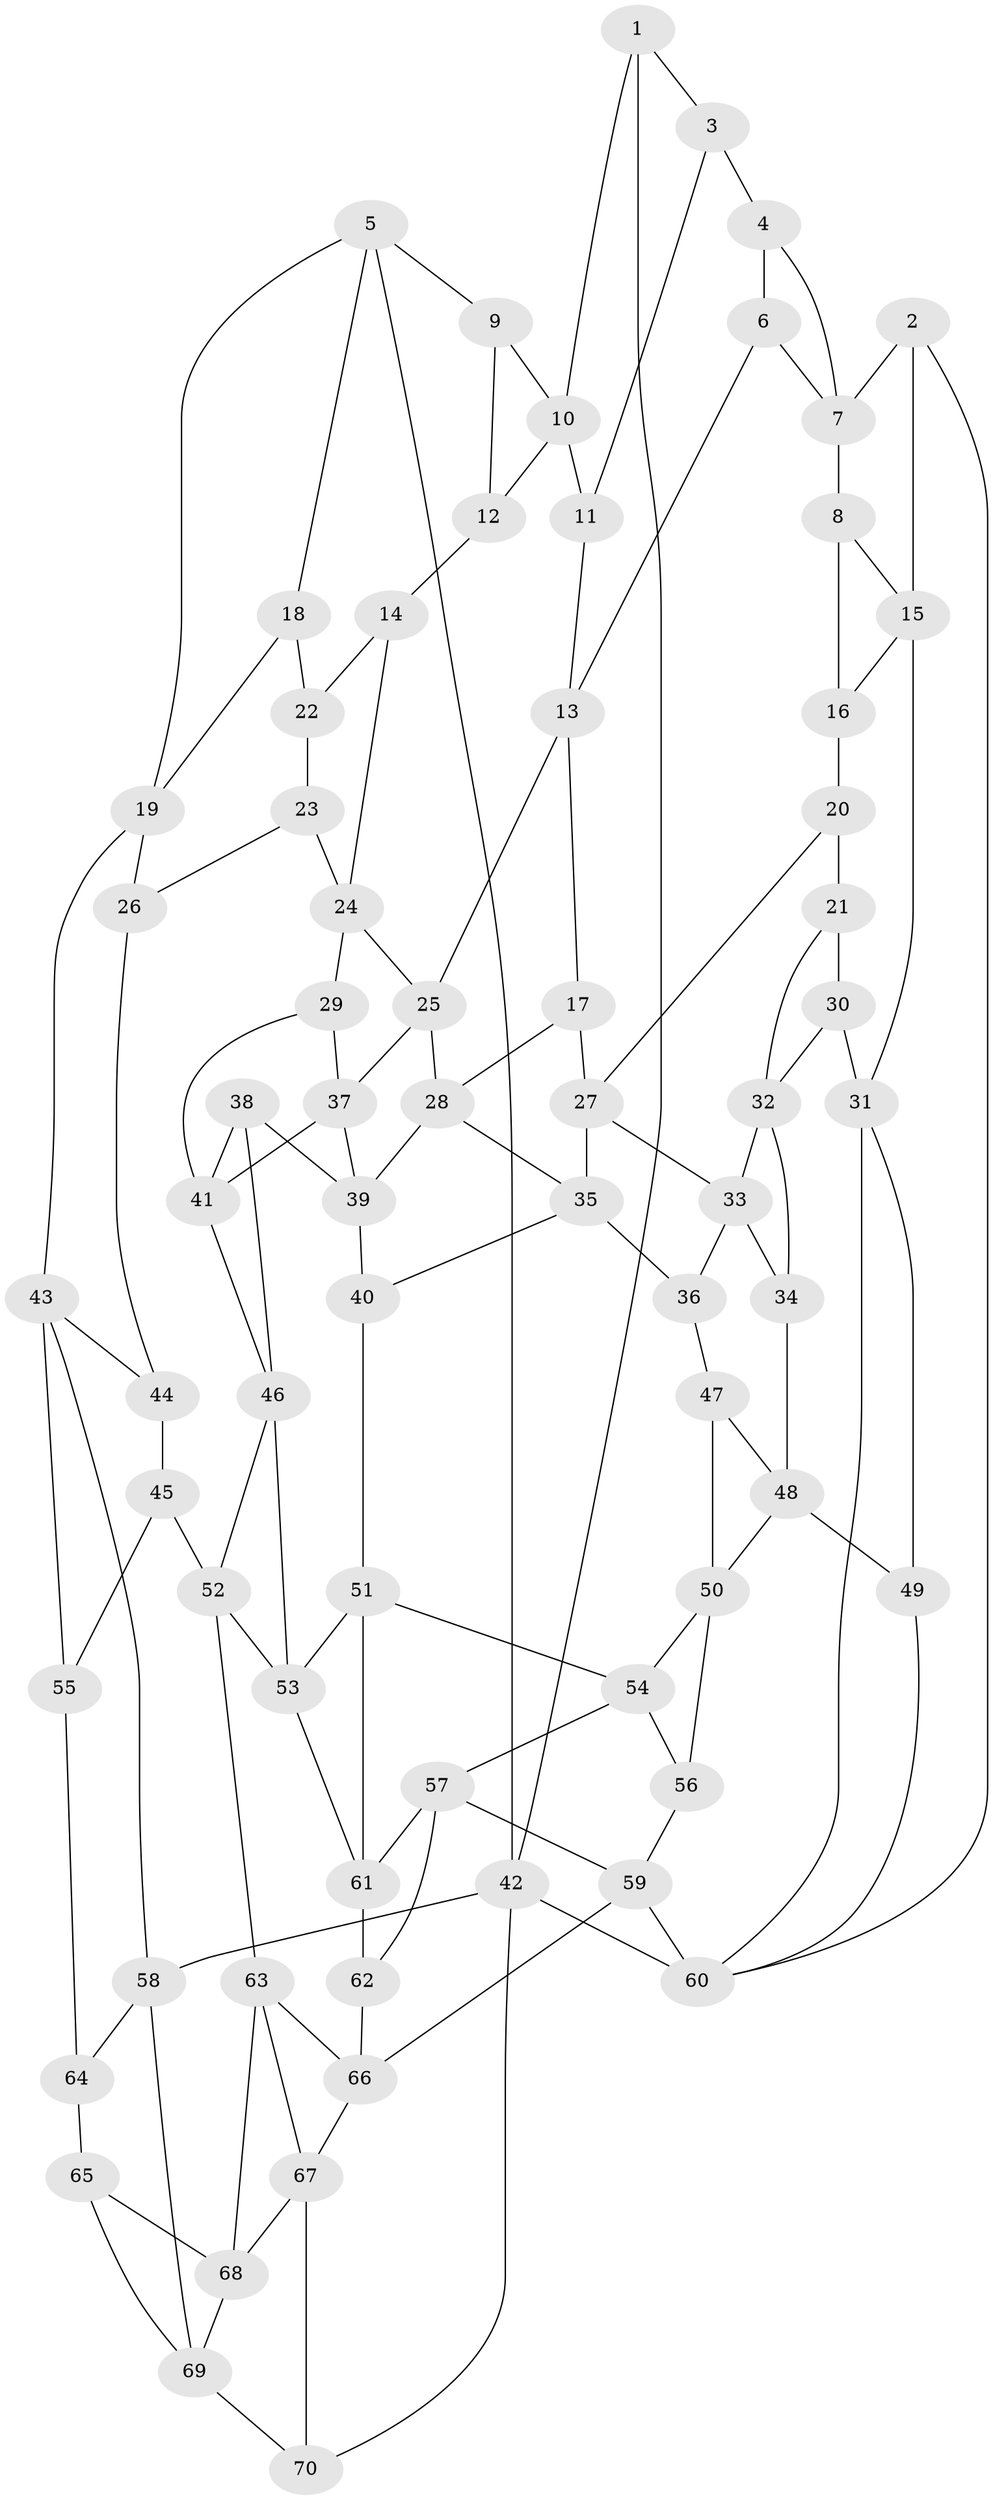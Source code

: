 // original degree distribution, {3: 0.014285714285714285, 4: 0.22857142857142856, 5: 0.5428571428571428, 6: 0.21428571428571427}
// Generated by graph-tools (version 1.1) at 2025/03/03/09/25 03:03:15]
// undirected, 70 vertices, 124 edges
graph export_dot {
graph [start="1"]
  node [color=gray90,style=filled];
  1;
  2;
  3;
  4;
  5;
  6;
  7;
  8;
  9;
  10;
  11;
  12;
  13;
  14;
  15;
  16;
  17;
  18;
  19;
  20;
  21;
  22;
  23;
  24;
  25;
  26;
  27;
  28;
  29;
  30;
  31;
  32;
  33;
  34;
  35;
  36;
  37;
  38;
  39;
  40;
  41;
  42;
  43;
  44;
  45;
  46;
  47;
  48;
  49;
  50;
  51;
  52;
  53;
  54;
  55;
  56;
  57;
  58;
  59;
  60;
  61;
  62;
  63;
  64;
  65;
  66;
  67;
  68;
  69;
  70;
  1 -- 3 [weight=1.0];
  1 -- 10 [weight=1.0];
  1 -- 42 [weight=1.0];
  2 -- 7 [weight=1.0];
  2 -- 15 [weight=1.0];
  2 -- 60 [weight=1.0];
  3 -- 4 [weight=1.0];
  3 -- 11 [weight=1.0];
  4 -- 6 [weight=1.0];
  4 -- 7 [weight=1.0];
  5 -- 9 [weight=1.0];
  5 -- 18 [weight=1.0];
  5 -- 19 [weight=1.0];
  5 -- 42 [weight=1.0];
  6 -- 7 [weight=1.0];
  6 -- 13 [weight=1.0];
  7 -- 8 [weight=1.0];
  8 -- 15 [weight=1.0];
  8 -- 16 [weight=1.0];
  9 -- 10 [weight=2.0];
  9 -- 12 [weight=1.0];
  10 -- 11 [weight=2.0];
  10 -- 12 [weight=1.0];
  11 -- 13 [weight=1.0];
  12 -- 14 [weight=1.0];
  13 -- 17 [weight=1.0];
  13 -- 25 [weight=1.0];
  14 -- 22 [weight=2.0];
  14 -- 24 [weight=1.0];
  15 -- 16 [weight=1.0];
  15 -- 31 [weight=1.0];
  16 -- 20 [weight=2.0];
  17 -- 27 [weight=1.0];
  17 -- 28 [weight=1.0];
  18 -- 19 [weight=1.0];
  18 -- 22 [weight=2.0];
  19 -- 26 [weight=1.0];
  19 -- 43 [weight=1.0];
  20 -- 21 [weight=1.0];
  20 -- 27 [weight=1.0];
  21 -- 30 [weight=1.0];
  21 -- 32 [weight=1.0];
  22 -- 23 [weight=2.0];
  23 -- 24 [weight=1.0];
  23 -- 26 [weight=1.0];
  24 -- 25 [weight=1.0];
  24 -- 29 [weight=1.0];
  25 -- 28 [weight=1.0];
  25 -- 37 [weight=1.0];
  26 -- 44 [weight=2.0];
  27 -- 33 [weight=1.0];
  27 -- 35 [weight=1.0];
  28 -- 35 [weight=1.0];
  28 -- 39 [weight=1.0];
  29 -- 37 [weight=1.0];
  29 -- 41 [weight=1.0];
  30 -- 31 [weight=2.0];
  30 -- 32 [weight=1.0];
  31 -- 49 [weight=1.0];
  31 -- 60 [weight=1.0];
  32 -- 33 [weight=1.0];
  32 -- 34 [weight=1.0];
  33 -- 34 [weight=1.0];
  33 -- 36 [weight=1.0];
  34 -- 48 [weight=1.0];
  35 -- 36 [weight=1.0];
  35 -- 40 [weight=1.0];
  36 -- 47 [weight=1.0];
  37 -- 39 [weight=1.0];
  37 -- 41 [weight=1.0];
  38 -- 39 [weight=1.0];
  38 -- 41 [weight=1.0];
  38 -- 46 [weight=1.0];
  39 -- 40 [weight=1.0];
  40 -- 51 [weight=1.0];
  41 -- 46 [weight=1.0];
  42 -- 58 [weight=1.0];
  42 -- 60 [weight=2.0];
  42 -- 70 [weight=1.0];
  43 -- 44 [weight=1.0];
  43 -- 55 [weight=1.0];
  43 -- 58 [weight=1.0];
  44 -- 45 [weight=1.0];
  45 -- 52 [weight=1.0];
  45 -- 55 [weight=1.0];
  46 -- 52 [weight=1.0];
  46 -- 53 [weight=1.0];
  47 -- 48 [weight=1.0];
  47 -- 50 [weight=2.0];
  48 -- 49 [weight=1.0];
  48 -- 50 [weight=1.0];
  49 -- 60 [weight=1.0];
  50 -- 54 [weight=1.0];
  50 -- 56 [weight=2.0];
  51 -- 53 [weight=1.0];
  51 -- 54 [weight=1.0];
  51 -- 61 [weight=1.0];
  52 -- 53 [weight=1.0];
  52 -- 63 [weight=1.0];
  53 -- 61 [weight=1.0];
  54 -- 56 [weight=1.0];
  54 -- 57 [weight=1.0];
  55 -- 64 [weight=2.0];
  56 -- 59 [weight=1.0];
  57 -- 59 [weight=1.0];
  57 -- 61 [weight=1.0];
  57 -- 62 [weight=1.0];
  58 -- 64 [weight=1.0];
  58 -- 69 [weight=1.0];
  59 -- 60 [weight=1.0];
  59 -- 66 [weight=1.0];
  61 -- 62 [weight=1.0];
  62 -- 66 [weight=1.0];
  63 -- 66 [weight=1.0];
  63 -- 67 [weight=1.0];
  63 -- 68 [weight=1.0];
  64 -- 65 [weight=1.0];
  65 -- 68 [weight=1.0];
  65 -- 69 [weight=1.0];
  66 -- 67 [weight=1.0];
  67 -- 68 [weight=1.0];
  67 -- 70 [weight=1.0];
  68 -- 69 [weight=1.0];
  69 -- 70 [weight=1.0];
}
